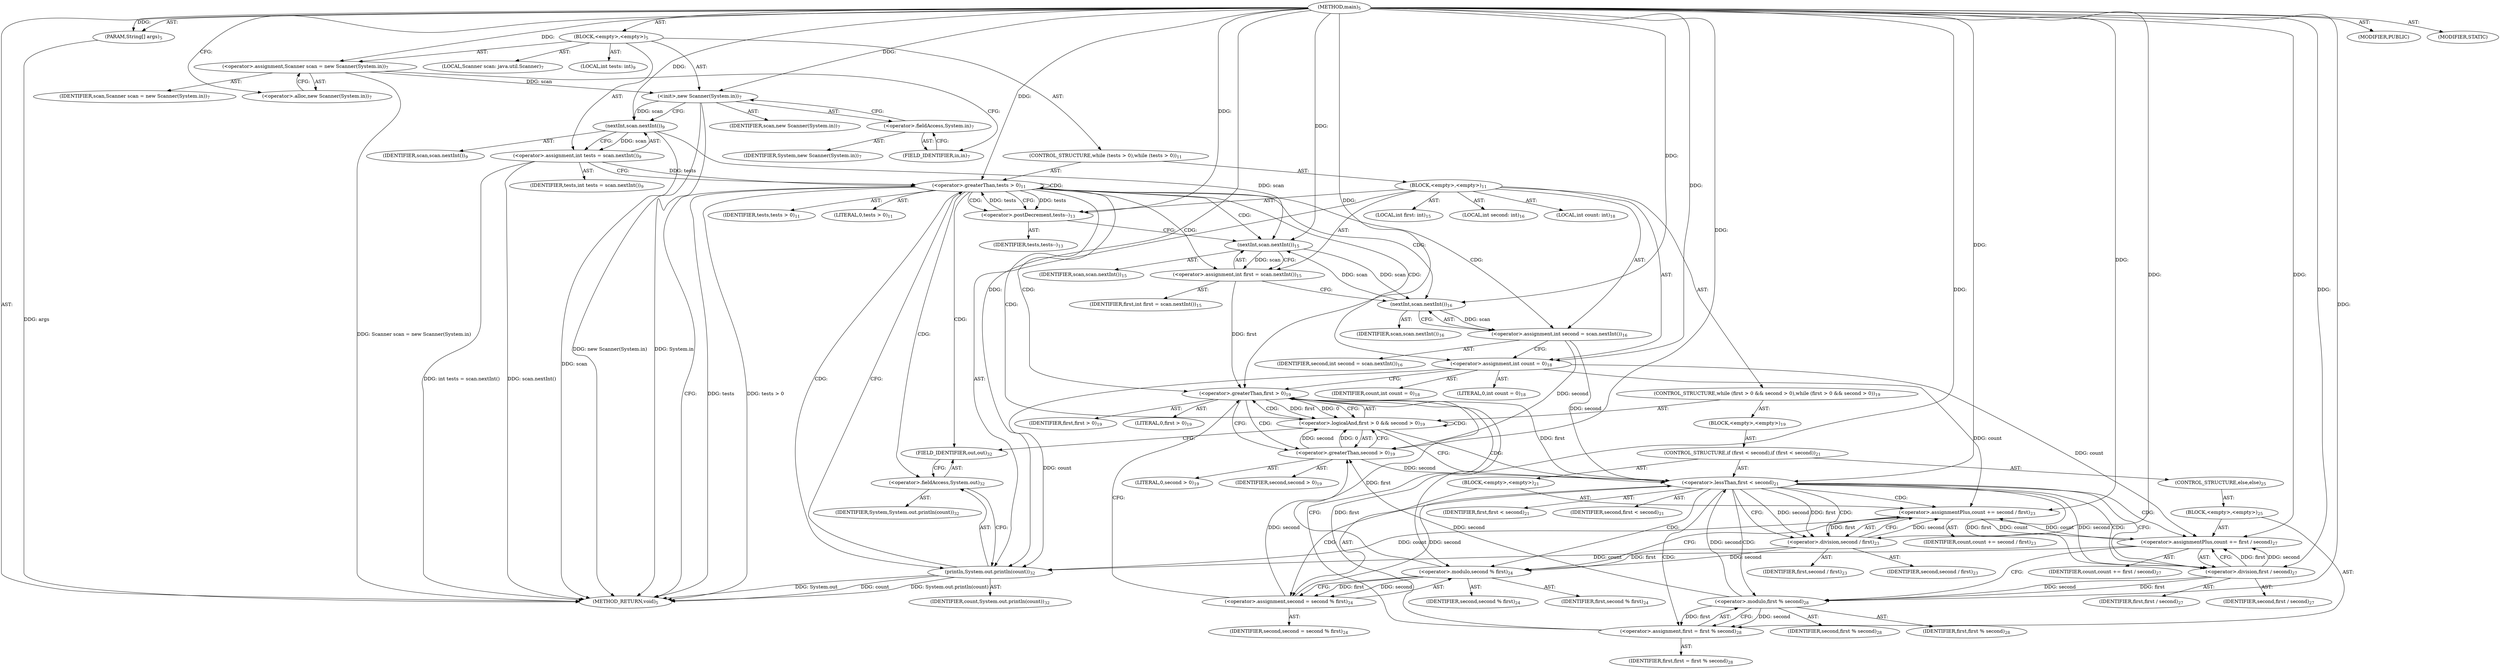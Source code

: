 digraph "main" {  
"19" [label = <(METHOD,main)<SUB>5</SUB>> ]
"20" [label = <(PARAM,String[] args)<SUB>5</SUB>> ]
"21" [label = <(BLOCK,&lt;empty&gt;,&lt;empty&gt;)<SUB>5</SUB>> ]
"4" [label = <(LOCAL,Scanner scan: java.util.Scanner)<SUB>7</SUB>> ]
"22" [label = <(&lt;operator&gt;.assignment,Scanner scan = new Scanner(System.in))<SUB>7</SUB>> ]
"23" [label = <(IDENTIFIER,scan,Scanner scan = new Scanner(System.in))<SUB>7</SUB>> ]
"24" [label = <(&lt;operator&gt;.alloc,new Scanner(System.in))<SUB>7</SUB>> ]
"25" [label = <(&lt;init&gt;,new Scanner(System.in))<SUB>7</SUB>> ]
"3" [label = <(IDENTIFIER,scan,new Scanner(System.in))<SUB>7</SUB>> ]
"26" [label = <(&lt;operator&gt;.fieldAccess,System.in)<SUB>7</SUB>> ]
"27" [label = <(IDENTIFIER,System,new Scanner(System.in))<SUB>7</SUB>> ]
"28" [label = <(FIELD_IDENTIFIER,in,in)<SUB>7</SUB>> ]
"29" [label = <(LOCAL,int tests: int)<SUB>9</SUB>> ]
"30" [label = <(&lt;operator&gt;.assignment,int tests = scan.nextInt())<SUB>9</SUB>> ]
"31" [label = <(IDENTIFIER,tests,int tests = scan.nextInt())<SUB>9</SUB>> ]
"32" [label = <(nextInt,scan.nextInt())<SUB>9</SUB>> ]
"33" [label = <(IDENTIFIER,scan,scan.nextInt())<SUB>9</SUB>> ]
"34" [label = <(CONTROL_STRUCTURE,while (tests &gt; 0),while (tests &gt; 0))<SUB>11</SUB>> ]
"35" [label = <(&lt;operator&gt;.greaterThan,tests &gt; 0)<SUB>11</SUB>> ]
"36" [label = <(IDENTIFIER,tests,tests &gt; 0)<SUB>11</SUB>> ]
"37" [label = <(LITERAL,0,tests &gt; 0)<SUB>11</SUB>> ]
"38" [label = <(BLOCK,&lt;empty&gt;,&lt;empty&gt;)<SUB>11</SUB>> ]
"39" [label = <(&lt;operator&gt;.postDecrement,tests--)<SUB>13</SUB>> ]
"40" [label = <(IDENTIFIER,tests,tests--)<SUB>13</SUB>> ]
"41" [label = <(LOCAL,int first: int)<SUB>15</SUB>> ]
"42" [label = <(&lt;operator&gt;.assignment,int first = scan.nextInt())<SUB>15</SUB>> ]
"43" [label = <(IDENTIFIER,first,int first = scan.nextInt())<SUB>15</SUB>> ]
"44" [label = <(nextInt,scan.nextInt())<SUB>15</SUB>> ]
"45" [label = <(IDENTIFIER,scan,scan.nextInt())<SUB>15</SUB>> ]
"46" [label = <(LOCAL,int second: int)<SUB>16</SUB>> ]
"47" [label = <(&lt;operator&gt;.assignment,int second = scan.nextInt())<SUB>16</SUB>> ]
"48" [label = <(IDENTIFIER,second,int second = scan.nextInt())<SUB>16</SUB>> ]
"49" [label = <(nextInt,scan.nextInt())<SUB>16</SUB>> ]
"50" [label = <(IDENTIFIER,scan,scan.nextInt())<SUB>16</SUB>> ]
"51" [label = <(LOCAL,int count: int)<SUB>18</SUB>> ]
"52" [label = <(&lt;operator&gt;.assignment,int count = 0)<SUB>18</SUB>> ]
"53" [label = <(IDENTIFIER,count,int count = 0)<SUB>18</SUB>> ]
"54" [label = <(LITERAL,0,int count = 0)<SUB>18</SUB>> ]
"55" [label = <(CONTROL_STRUCTURE,while (first &gt; 0 &amp;&amp; second &gt; 0),while (first &gt; 0 &amp;&amp; second &gt; 0))<SUB>19</SUB>> ]
"56" [label = <(&lt;operator&gt;.logicalAnd,first &gt; 0 &amp;&amp; second &gt; 0)<SUB>19</SUB>> ]
"57" [label = <(&lt;operator&gt;.greaterThan,first &gt; 0)<SUB>19</SUB>> ]
"58" [label = <(IDENTIFIER,first,first &gt; 0)<SUB>19</SUB>> ]
"59" [label = <(LITERAL,0,first &gt; 0)<SUB>19</SUB>> ]
"60" [label = <(&lt;operator&gt;.greaterThan,second &gt; 0)<SUB>19</SUB>> ]
"61" [label = <(IDENTIFIER,second,second &gt; 0)<SUB>19</SUB>> ]
"62" [label = <(LITERAL,0,second &gt; 0)<SUB>19</SUB>> ]
"63" [label = <(BLOCK,&lt;empty&gt;,&lt;empty&gt;)<SUB>19</SUB>> ]
"64" [label = <(CONTROL_STRUCTURE,if (first &lt; second),if (first &lt; second))<SUB>21</SUB>> ]
"65" [label = <(&lt;operator&gt;.lessThan,first &lt; second)<SUB>21</SUB>> ]
"66" [label = <(IDENTIFIER,first,first &lt; second)<SUB>21</SUB>> ]
"67" [label = <(IDENTIFIER,second,first &lt; second)<SUB>21</SUB>> ]
"68" [label = <(BLOCK,&lt;empty&gt;,&lt;empty&gt;)<SUB>21</SUB>> ]
"69" [label = <(&lt;operator&gt;.assignmentPlus,count += second / first)<SUB>23</SUB>> ]
"70" [label = <(IDENTIFIER,count,count += second / first)<SUB>23</SUB>> ]
"71" [label = <(&lt;operator&gt;.division,second / first)<SUB>23</SUB>> ]
"72" [label = <(IDENTIFIER,second,second / first)<SUB>23</SUB>> ]
"73" [label = <(IDENTIFIER,first,second / first)<SUB>23</SUB>> ]
"74" [label = <(&lt;operator&gt;.assignment,second = second % first)<SUB>24</SUB>> ]
"75" [label = <(IDENTIFIER,second,second = second % first)<SUB>24</SUB>> ]
"76" [label = <(&lt;operator&gt;.modulo,second % first)<SUB>24</SUB>> ]
"77" [label = <(IDENTIFIER,second,second % first)<SUB>24</SUB>> ]
"78" [label = <(IDENTIFIER,first,second % first)<SUB>24</SUB>> ]
"79" [label = <(CONTROL_STRUCTURE,else,else)<SUB>25</SUB>> ]
"80" [label = <(BLOCK,&lt;empty&gt;,&lt;empty&gt;)<SUB>25</SUB>> ]
"81" [label = <(&lt;operator&gt;.assignmentPlus,count += first / second)<SUB>27</SUB>> ]
"82" [label = <(IDENTIFIER,count,count += first / second)<SUB>27</SUB>> ]
"83" [label = <(&lt;operator&gt;.division,first / second)<SUB>27</SUB>> ]
"84" [label = <(IDENTIFIER,first,first / second)<SUB>27</SUB>> ]
"85" [label = <(IDENTIFIER,second,first / second)<SUB>27</SUB>> ]
"86" [label = <(&lt;operator&gt;.assignment,first = first % second)<SUB>28</SUB>> ]
"87" [label = <(IDENTIFIER,first,first = first % second)<SUB>28</SUB>> ]
"88" [label = <(&lt;operator&gt;.modulo,first % second)<SUB>28</SUB>> ]
"89" [label = <(IDENTIFIER,first,first % second)<SUB>28</SUB>> ]
"90" [label = <(IDENTIFIER,second,first % second)<SUB>28</SUB>> ]
"91" [label = <(println,System.out.println(count))<SUB>32</SUB>> ]
"92" [label = <(&lt;operator&gt;.fieldAccess,System.out)<SUB>32</SUB>> ]
"93" [label = <(IDENTIFIER,System,System.out.println(count))<SUB>32</SUB>> ]
"94" [label = <(FIELD_IDENTIFIER,out,out)<SUB>32</SUB>> ]
"95" [label = <(IDENTIFIER,count,System.out.println(count))<SUB>32</SUB>> ]
"96" [label = <(MODIFIER,PUBLIC)> ]
"97" [label = <(MODIFIER,STATIC)> ]
"98" [label = <(METHOD_RETURN,void)<SUB>5</SUB>> ]
  "19" -> "20"  [ label = "AST: "] 
  "19" -> "21"  [ label = "AST: "] 
  "19" -> "96"  [ label = "AST: "] 
  "19" -> "97"  [ label = "AST: "] 
  "19" -> "98"  [ label = "AST: "] 
  "21" -> "4"  [ label = "AST: "] 
  "21" -> "22"  [ label = "AST: "] 
  "21" -> "25"  [ label = "AST: "] 
  "21" -> "29"  [ label = "AST: "] 
  "21" -> "30"  [ label = "AST: "] 
  "21" -> "34"  [ label = "AST: "] 
  "22" -> "23"  [ label = "AST: "] 
  "22" -> "24"  [ label = "AST: "] 
  "25" -> "3"  [ label = "AST: "] 
  "25" -> "26"  [ label = "AST: "] 
  "26" -> "27"  [ label = "AST: "] 
  "26" -> "28"  [ label = "AST: "] 
  "30" -> "31"  [ label = "AST: "] 
  "30" -> "32"  [ label = "AST: "] 
  "32" -> "33"  [ label = "AST: "] 
  "34" -> "35"  [ label = "AST: "] 
  "34" -> "38"  [ label = "AST: "] 
  "35" -> "36"  [ label = "AST: "] 
  "35" -> "37"  [ label = "AST: "] 
  "38" -> "39"  [ label = "AST: "] 
  "38" -> "41"  [ label = "AST: "] 
  "38" -> "42"  [ label = "AST: "] 
  "38" -> "46"  [ label = "AST: "] 
  "38" -> "47"  [ label = "AST: "] 
  "38" -> "51"  [ label = "AST: "] 
  "38" -> "52"  [ label = "AST: "] 
  "38" -> "55"  [ label = "AST: "] 
  "38" -> "91"  [ label = "AST: "] 
  "39" -> "40"  [ label = "AST: "] 
  "42" -> "43"  [ label = "AST: "] 
  "42" -> "44"  [ label = "AST: "] 
  "44" -> "45"  [ label = "AST: "] 
  "47" -> "48"  [ label = "AST: "] 
  "47" -> "49"  [ label = "AST: "] 
  "49" -> "50"  [ label = "AST: "] 
  "52" -> "53"  [ label = "AST: "] 
  "52" -> "54"  [ label = "AST: "] 
  "55" -> "56"  [ label = "AST: "] 
  "55" -> "63"  [ label = "AST: "] 
  "56" -> "57"  [ label = "AST: "] 
  "56" -> "60"  [ label = "AST: "] 
  "57" -> "58"  [ label = "AST: "] 
  "57" -> "59"  [ label = "AST: "] 
  "60" -> "61"  [ label = "AST: "] 
  "60" -> "62"  [ label = "AST: "] 
  "63" -> "64"  [ label = "AST: "] 
  "64" -> "65"  [ label = "AST: "] 
  "64" -> "68"  [ label = "AST: "] 
  "64" -> "79"  [ label = "AST: "] 
  "65" -> "66"  [ label = "AST: "] 
  "65" -> "67"  [ label = "AST: "] 
  "68" -> "69"  [ label = "AST: "] 
  "68" -> "74"  [ label = "AST: "] 
  "69" -> "70"  [ label = "AST: "] 
  "69" -> "71"  [ label = "AST: "] 
  "71" -> "72"  [ label = "AST: "] 
  "71" -> "73"  [ label = "AST: "] 
  "74" -> "75"  [ label = "AST: "] 
  "74" -> "76"  [ label = "AST: "] 
  "76" -> "77"  [ label = "AST: "] 
  "76" -> "78"  [ label = "AST: "] 
  "79" -> "80"  [ label = "AST: "] 
  "80" -> "81"  [ label = "AST: "] 
  "80" -> "86"  [ label = "AST: "] 
  "81" -> "82"  [ label = "AST: "] 
  "81" -> "83"  [ label = "AST: "] 
  "83" -> "84"  [ label = "AST: "] 
  "83" -> "85"  [ label = "AST: "] 
  "86" -> "87"  [ label = "AST: "] 
  "86" -> "88"  [ label = "AST: "] 
  "88" -> "89"  [ label = "AST: "] 
  "88" -> "90"  [ label = "AST: "] 
  "91" -> "92"  [ label = "AST: "] 
  "91" -> "95"  [ label = "AST: "] 
  "92" -> "93"  [ label = "AST: "] 
  "92" -> "94"  [ label = "AST: "] 
  "22" -> "28"  [ label = "CFG: "] 
  "25" -> "32"  [ label = "CFG: "] 
  "30" -> "35"  [ label = "CFG: "] 
  "24" -> "22"  [ label = "CFG: "] 
  "26" -> "25"  [ label = "CFG: "] 
  "32" -> "30"  [ label = "CFG: "] 
  "35" -> "98"  [ label = "CFG: "] 
  "35" -> "39"  [ label = "CFG: "] 
  "28" -> "26"  [ label = "CFG: "] 
  "39" -> "44"  [ label = "CFG: "] 
  "42" -> "49"  [ label = "CFG: "] 
  "47" -> "52"  [ label = "CFG: "] 
  "52" -> "57"  [ label = "CFG: "] 
  "91" -> "35"  [ label = "CFG: "] 
  "44" -> "42"  [ label = "CFG: "] 
  "49" -> "47"  [ label = "CFG: "] 
  "56" -> "65"  [ label = "CFG: "] 
  "56" -> "94"  [ label = "CFG: "] 
  "92" -> "91"  [ label = "CFG: "] 
  "57" -> "56"  [ label = "CFG: "] 
  "57" -> "60"  [ label = "CFG: "] 
  "60" -> "56"  [ label = "CFG: "] 
  "94" -> "92"  [ label = "CFG: "] 
  "65" -> "71"  [ label = "CFG: "] 
  "65" -> "83"  [ label = "CFG: "] 
  "69" -> "76"  [ label = "CFG: "] 
  "74" -> "57"  [ label = "CFG: "] 
  "71" -> "69"  [ label = "CFG: "] 
  "76" -> "74"  [ label = "CFG: "] 
  "81" -> "88"  [ label = "CFG: "] 
  "86" -> "57"  [ label = "CFG: "] 
  "83" -> "81"  [ label = "CFG: "] 
  "88" -> "86"  [ label = "CFG: "] 
  "19" -> "24"  [ label = "CFG: "] 
  "20" -> "98"  [ label = "DDG: args"] 
  "22" -> "98"  [ label = "DDG: Scanner scan = new Scanner(System.in)"] 
  "25" -> "98"  [ label = "DDG: System.in"] 
  "25" -> "98"  [ label = "DDG: new Scanner(System.in)"] 
  "32" -> "98"  [ label = "DDG: scan"] 
  "30" -> "98"  [ label = "DDG: scan.nextInt()"] 
  "30" -> "98"  [ label = "DDG: int tests = scan.nextInt()"] 
  "35" -> "98"  [ label = "DDG: tests"] 
  "35" -> "98"  [ label = "DDG: tests &gt; 0"] 
  "91" -> "98"  [ label = "DDG: System.out"] 
  "91" -> "98"  [ label = "DDG: count"] 
  "91" -> "98"  [ label = "DDG: System.out.println(count)"] 
  "19" -> "20"  [ label = "DDG: "] 
  "19" -> "22"  [ label = "DDG: "] 
  "32" -> "30"  [ label = "DDG: scan"] 
  "22" -> "25"  [ label = "DDG: scan"] 
  "19" -> "25"  [ label = "DDG: "] 
  "25" -> "32"  [ label = "DDG: scan"] 
  "19" -> "32"  [ label = "DDG: "] 
  "30" -> "35"  [ label = "DDG: tests"] 
  "39" -> "35"  [ label = "DDG: tests"] 
  "19" -> "35"  [ label = "DDG: "] 
  "44" -> "42"  [ label = "DDG: scan"] 
  "49" -> "47"  [ label = "DDG: scan"] 
  "19" -> "52"  [ label = "DDG: "] 
  "35" -> "39"  [ label = "DDG: tests"] 
  "19" -> "39"  [ label = "DDG: "] 
  "52" -> "91"  [ label = "DDG: count"] 
  "81" -> "91"  [ label = "DDG: count"] 
  "69" -> "91"  [ label = "DDG: count"] 
  "19" -> "91"  [ label = "DDG: "] 
  "32" -> "44"  [ label = "DDG: scan"] 
  "49" -> "44"  [ label = "DDG: scan"] 
  "19" -> "44"  [ label = "DDG: "] 
  "44" -> "49"  [ label = "DDG: scan"] 
  "19" -> "49"  [ label = "DDG: "] 
  "57" -> "56"  [ label = "DDG: first"] 
  "57" -> "56"  [ label = "DDG: 0"] 
  "60" -> "56"  [ label = "DDG: second"] 
  "60" -> "56"  [ label = "DDG: 0"] 
  "42" -> "57"  [ label = "DDG: first"] 
  "86" -> "57"  [ label = "DDG: first"] 
  "76" -> "57"  [ label = "DDG: first"] 
  "19" -> "57"  [ label = "DDG: "] 
  "47" -> "60"  [ label = "DDG: second"] 
  "88" -> "60"  [ label = "DDG: second"] 
  "74" -> "60"  [ label = "DDG: second"] 
  "19" -> "60"  [ label = "DDG: "] 
  "57" -> "65"  [ label = "DDG: first"] 
  "19" -> "65"  [ label = "DDG: "] 
  "47" -> "65"  [ label = "DDG: second"] 
  "60" -> "65"  [ label = "DDG: second"] 
  "88" -> "65"  [ label = "DDG: second"] 
  "74" -> "65"  [ label = "DDG: second"] 
  "71" -> "69"  [ label = "DDG: second"] 
  "71" -> "69"  [ label = "DDG: first"] 
  "76" -> "74"  [ label = "DDG: second"] 
  "76" -> "74"  [ label = "DDG: first"] 
  "52" -> "69"  [ label = "DDG: count"] 
  "81" -> "69"  [ label = "DDG: count"] 
  "19" -> "69"  [ label = "DDG: "] 
  "83" -> "81"  [ label = "DDG: first"] 
  "83" -> "81"  [ label = "DDG: second"] 
  "88" -> "86"  [ label = "DDG: first"] 
  "88" -> "86"  [ label = "DDG: second"] 
  "65" -> "71"  [ label = "DDG: second"] 
  "19" -> "71"  [ label = "DDG: "] 
  "65" -> "71"  [ label = "DDG: first"] 
  "71" -> "76"  [ label = "DDG: second"] 
  "19" -> "76"  [ label = "DDG: "] 
  "71" -> "76"  [ label = "DDG: first"] 
  "52" -> "81"  [ label = "DDG: count"] 
  "69" -> "81"  [ label = "DDG: count"] 
  "19" -> "81"  [ label = "DDG: "] 
  "65" -> "83"  [ label = "DDG: first"] 
  "19" -> "83"  [ label = "DDG: "] 
  "65" -> "83"  [ label = "DDG: second"] 
  "83" -> "88"  [ label = "DDG: first"] 
  "19" -> "88"  [ label = "DDG: "] 
  "83" -> "88"  [ label = "DDG: second"] 
  "35" -> "47"  [ label = "CDG: "] 
  "35" -> "94"  [ label = "CDG: "] 
  "35" -> "49"  [ label = "CDG: "] 
  "35" -> "42"  [ label = "CDG: "] 
  "35" -> "57"  [ label = "CDG: "] 
  "35" -> "52"  [ label = "CDG: "] 
  "35" -> "56"  [ label = "CDG: "] 
  "35" -> "92"  [ label = "CDG: "] 
  "35" -> "91"  [ label = "CDG: "] 
  "35" -> "44"  [ label = "CDG: "] 
  "35" -> "35"  [ label = "CDG: "] 
  "35" -> "39"  [ label = "CDG: "] 
  "56" -> "57"  [ label = "CDG: "] 
  "56" -> "56"  [ label = "CDG: "] 
  "56" -> "65"  [ label = "CDG: "] 
  "57" -> "60"  [ label = "CDG: "] 
  "65" -> "81"  [ label = "CDG: "] 
  "65" -> "69"  [ label = "CDG: "] 
  "65" -> "74"  [ label = "CDG: "] 
  "65" -> "76"  [ label = "CDG: "] 
  "65" -> "83"  [ label = "CDG: "] 
  "65" -> "71"  [ label = "CDG: "] 
  "65" -> "88"  [ label = "CDG: "] 
  "65" -> "86"  [ label = "CDG: "] 
}
